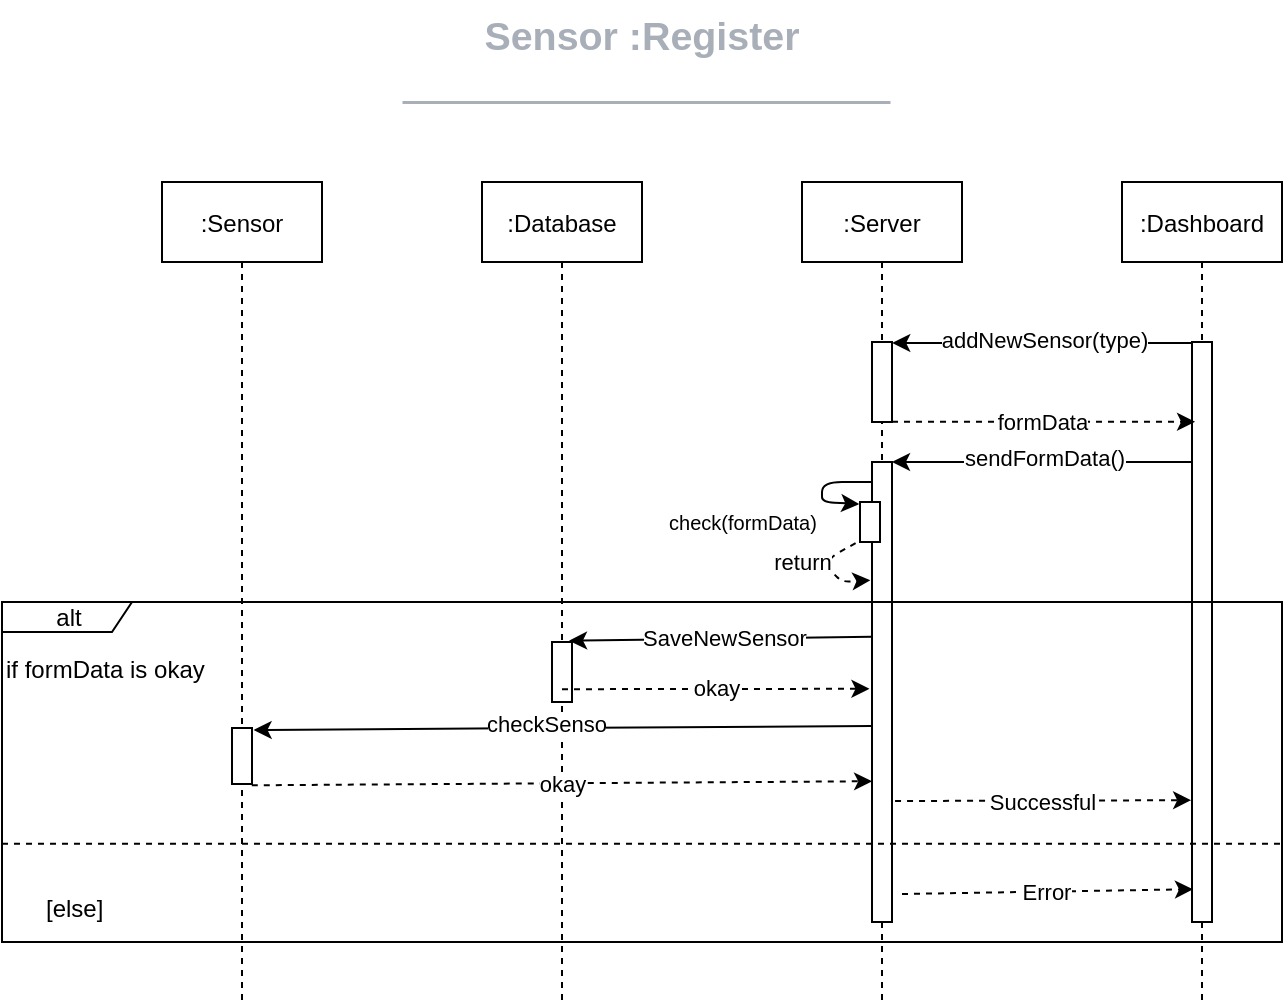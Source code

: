 <mxfile>
    <diagram id="kgpKYQtTHZ0yAKxKKP6v" name="Page-1">
        <mxGraphModel dx="760" dy="516" grid="1" gridSize="10" guides="1" tooltips="1" connect="1" arrows="1" fold="1" page="1" pageScale="1" pageWidth="850" pageHeight="1100" math="1" shadow="0">
            <root>
                <mxCell id="0"/>
                <mxCell id="1" parent="0"/>
                <mxCell id="45" value=":Sensor" style="shape=umlLifeline;perimeter=lifelinePerimeter;container=1;collapsible=0;recursiveResize=0;rounded=0;shadow=0;strokeWidth=1;" parent="1" vertex="1">
                    <mxGeometry x="80" y="90" width="80" height="410" as="geometry"/>
                </mxCell>
                <mxCell id="46" value="" style="points=[];perimeter=orthogonalPerimeter;rounded=0;shadow=0;strokeWidth=1;" parent="45" vertex="1">
                    <mxGeometry x="35" y="273" width="10" height="28" as="geometry"/>
                </mxCell>
                <mxCell id="48" value=":Server" style="shape=umlLifeline;perimeter=lifelinePerimeter;container=1;collapsible=0;recursiveResize=0;rounded=0;shadow=0;strokeWidth=1;" parent="1" vertex="1">
                    <mxGeometry x="400" y="90" width="80" height="410" as="geometry"/>
                </mxCell>
                <mxCell id="49" style="edgeStyle=none;html=1;dashed=1;" parent="48" source="50" target="48" edge="1">
                    <mxGeometry relative="1" as="geometry"/>
                </mxCell>
                <mxCell id="50" value="" style="points=[];perimeter=orthogonalPerimeter;rounded=0;shadow=0;strokeWidth=1;" parent="48" vertex="1">
                    <mxGeometry x="35" y="80" width="10" height="40" as="geometry"/>
                </mxCell>
                <mxCell id="104" style="edgeStyle=none;html=1;fontFamily=Helvetica;fontSize=12;fontColor=rgb(240, 240, 240);" parent="48" source="99" target="48" edge="1">
                    <mxGeometry relative="1" as="geometry"/>
                </mxCell>
                <mxCell id="99" value="" style="points=[];perimeter=orthogonalPerimeter;rounded=0;shadow=0;strokeWidth=1;" parent="48" vertex="1">
                    <mxGeometry x="35" y="140" width="10" height="230" as="geometry"/>
                </mxCell>
                <mxCell id="105" value="&lt;font color=&quot;#000000&quot; style=&quot;font-size: 10px;&quot;&gt;check(formData)&lt;/font&gt;" style="edgeStyle=none;html=1;fontFamily=Helvetica;fontSize=12;fontColor=rgb(240, 240, 240);entryX=-0.04;entryY=0.052;entryDx=0;entryDy=0;entryPerimeter=0;align=center;" parent="48" source="99" target="132" edge="1">
                    <mxGeometry x="-0.068" y="-20" relative="1" as="geometry">
                        <mxPoint x="25.68" y="167.016" as="targetPoint"/>
                        <Array as="points">
                            <mxPoint x="10" y="150"/>
                            <mxPoint x="10" y="160"/>
                        </Array>
                        <mxPoint x="-20" y="20" as="offset"/>
                    </mxGeometry>
                </mxCell>
                <mxCell id="109" style="edgeStyle=none;html=1;dashed=1;exitX=-0.02;exitY=1.022;exitDx=0;exitDy=0;exitPerimeter=0;entryX=-0.082;entryY=0.257;entryDx=0;entryDy=0;entryPerimeter=0;" parent="48" target="99" edge="1">
                    <mxGeometry relative="1" as="geometry">
                        <mxPoint x="26.8" y="180.528" as="sourcePoint"/>
                        <mxPoint x="33" y="219" as="targetPoint"/>
                        <Array as="points">
                            <mxPoint x="10" y="190"/>
                            <mxPoint x="20" y="200"/>
                        </Array>
                    </mxGeometry>
                </mxCell>
                <mxCell id="110" value="return" style="edgeLabel;html=1;align=center;verticalAlign=middle;resizable=0;points=[];" parent="109" vertex="1" connectable="0">
                    <mxGeometry x="0.124" y="-1" relative="1" as="geometry">
                        <mxPoint x="-15" y="-6" as="offset"/>
                    </mxGeometry>
                </mxCell>
                <mxCell id="130" style="edgeStyle=none;html=1;entryX=1.011;entryY=0.012;entryDx=0;entryDy=0;entryPerimeter=0;" parent="48" edge="1">
                    <mxGeometry relative="1" as="geometry">
                        <mxPoint x="194.89" y="140" as="sourcePoint"/>
                        <mxPoint x="45.0" y="140" as="targetPoint"/>
                    </mxGeometry>
                </mxCell>
                <mxCell id="131" value="sendFormData()" style="edgeLabel;html=1;align=center;verticalAlign=middle;resizable=0;points=[];" parent="130" vertex="1" connectable="0">
                    <mxGeometry x="0.119" y="-2" relative="1" as="geometry">
                        <mxPoint x="10" as="offset"/>
                    </mxGeometry>
                </mxCell>
                <mxCell id="132" value="" style="points=[];perimeter=orthogonalPerimeter;rounded=0;shadow=0;strokeWidth=1;" parent="48" vertex="1">
                    <mxGeometry x="29" y="160" width="10" height="20" as="geometry"/>
                </mxCell>
                <mxCell id="53" value=":Database" style="shape=umlLifeline;perimeter=lifelinePerimeter;container=1;collapsible=0;recursiveResize=0;rounded=0;shadow=0;strokeWidth=1;" parent="1" vertex="1">
                    <mxGeometry x="240" y="90" width="80" height="410" as="geometry"/>
                </mxCell>
                <mxCell id="54" value="" style="points=[];perimeter=orthogonalPerimeter;rounded=0;shadow=0;strokeWidth=1;" parent="53" vertex="1">
                    <mxGeometry x="35" y="230" width="10" height="30" as="geometry"/>
                </mxCell>
                <mxCell id="55" value=":Dashboard" style="shape=umlLifeline;perimeter=lifelinePerimeter;container=1;collapsible=0;recursiveResize=0;rounded=0;shadow=0;strokeWidth=1;" parent="1" vertex="1">
                    <mxGeometry x="560" y="90" width="80" height="410" as="geometry"/>
                </mxCell>
                <mxCell id="75" style="edgeStyle=none;html=1;dashed=1;" parent="55" source="56" target="55" edge="1">
                    <mxGeometry relative="1" as="geometry"/>
                </mxCell>
                <mxCell id="76" style="edgeStyle=none;html=1;dashed=1;" parent="55" source="56" target="55" edge="1">
                    <mxGeometry relative="1" as="geometry"/>
                </mxCell>
                <mxCell id="100" style="edgeStyle=none;html=1;fontFamily=Helvetica;fontSize=12;fontColor=rgb(240, 240, 240);" parent="55" source="56" target="55" edge="1">
                    <mxGeometry relative="1" as="geometry"/>
                </mxCell>
                <mxCell id="56" value="" style="points=[];perimeter=orthogonalPerimeter;rounded=0;shadow=0;strokeWidth=1;" parent="55" vertex="1">
                    <mxGeometry x="35" y="80" width="10" height="290" as="geometry"/>
                </mxCell>
                <mxCell id="67" value="" style="group;dropTarget=0;pointerEvents=0;" parent="1" vertex="1">
                    <mxGeometry width="640" height="45" as="geometry"/>
                </mxCell>
                <UserObject label="Sensor :Register" lucidchartObjectId="xs.zbXxAc2O0" id="68">
                    <mxCell style="points=[[0.318,0.967,0],[0.693,0.967,0]];html=1;overflow=block;blockSpacing=1;whiteSpace=wrap;fontSize=19.7;fontColor=#a9afb8;fontStyle=1;align=center;spacingLeft=7;spacingRight=7;spacingTop=2;spacing=3;strokeOpacity=0;fillOpacity=0;rounded=1;absoluteArcSize=1;arcSize=12;fillColor=#ffffff;strokeWidth=1.5;" parent="67" vertex="1">
                        <mxGeometry width="640" height="31" as="geometry"/>
                    </mxCell>
                </UserObject>
                <UserObject label="" lucidchartObjectId="xs.zP2.pqnG-" id="70">
                    <mxCell style="html=1;jettySize=18;whiteSpace=wrap;fontSize=13;fontFamily=Helvetica;strokeColor=#a9afb8;strokeOpacity=100;strokeWidth=1.5;rounded=0;startArrow=none;endArrow=none;" parent="67" edge="1">
                        <mxGeometry width="100" height="100" relative="1" as="geometry">
                            <Array as="points">
                                <mxPoint x="203" y="50" generated="1"/>
                                <mxPoint x="444" y="50" generated="1"/>
                            </Array>
                            <mxPoint x="200" y="50" as="sourcePoint"/>
                            <mxPoint x="444" y="50" as="targetPoint"/>
                        </mxGeometry>
                    </mxCell>
                </UserObject>
                <mxCell id="71" style="edgeStyle=none;html=1;entryX=1.011;entryY=0.012;entryDx=0;entryDy=0;entryPerimeter=0;" parent="1" source="56" target="50" edge="1">
                    <mxGeometry relative="1" as="geometry"/>
                </mxCell>
                <mxCell id="72" value="addNewSensor(type)" style="edgeLabel;html=1;align=center;verticalAlign=middle;resizable=0;points=[];" parent="71" vertex="1" connectable="0">
                    <mxGeometry x="0.119" y="-2" relative="1" as="geometry">
                        <mxPoint x="10" as="offset"/>
                    </mxGeometry>
                </mxCell>
                <mxCell id="73" style="edgeStyle=none;html=1;entryX=0.154;entryY=0.122;entryDx=0;entryDy=0;entryPerimeter=0;dashed=1;" parent="1" edge="1">
                    <mxGeometry relative="1" as="geometry">
                        <mxPoint x="445" y="209.88" as="sourcePoint"/>
                        <mxPoint x="596.54" y="209.88" as="targetPoint"/>
                    </mxGeometry>
                </mxCell>
                <mxCell id="74" value="formData" style="edgeLabel;html=1;align=center;verticalAlign=middle;resizable=0;points=[];" parent="73" vertex="1" connectable="0">
                    <mxGeometry x="0.124" y="-1" relative="1" as="geometry">
                        <mxPoint x="-10" y="-1" as="offset"/>
                    </mxGeometry>
                </mxCell>
                <mxCell id="129" value="okay" style="edgeStyle=none;html=1;entryX=0.005;entryY=0.694;entryDx=0;entryDy=0;entryPerimeter=0;dashed=1;exitX=0.989;exitY=1.023;exitDx=0;exitDy=0;exitPerimeter=0;" parent="1" source="46" target="99" edge="1">
                    <mxGeometry relative="1" as="geometry">
                        <mxPoint x="290" y="353.59" as="sourcePoint"/>
                        <mxPoint x="446.01" y="353.1" as="targetPoint"/>
                    </mxGeometry>
                </mxCell>
                <mxCell id="133" style="edgeStyle=none;html=1;entryX=-0.043;entryY=0.79;entryDx=0;entryDy=0;entryPerimeter=0;dashed=1;exitX=1.153;exitY=0.737;exitDx=0;exitDy=0;exitPerimeter=0;" parent="1" source="99" target="56" edge="1">
                    <mxGeometry relative="1" as="geometry">
                        <mxPoint x="455" y="380.0" as="sourcePoint"/>
                        <mxPoint x="606.54" y="380.0" as="targetPoint"/>
                    </mxGeometry>
                </mxCell>
                <mxCell id="134" value="Successful" style="edgeLabel;html=1;align=center;verticalAlign=middle;resizable=0;points=[];" parent="133" vertex="1" connectable="0">
                    <mxGeometry x="0.124" y="-1" relative="1" as="geometry">
                        <mxPoint x="-10" y="-1" as="offset"/>
                    </mxGeometry>
                </mxCell>
                <mxCell id="135" style="edgeStyle=none;html=1;entryX=0.049;entryY=0.42;entryDx=0;entryDy=0;entryPerimeter=0;dashed=1;" parent="1" edge="1">
                    <mxGeometry relative="1" as="geometry">
                        <mxPoint x="450" y="446" as="sourcePoint"/>
                        <mxPoint x="595.49" y="443.6" as="targetPoint"/>
                    </mxGeometry>
                </mxCell>
                <mxCell id="136" value="Error" style="edgeLabel;html=1;align=center;verticalAlign=middle;resizable=0;points=[];" parent="135" vertex="1" connectable="0">
                    <mxGeometry x="0.124" y="-1" relative="1" as="geometry">
                        <mxPoint x="-10" y="-1" as="offset"/>
                    </mxGeometry>
                </mxCell>
                <mxCell id="106" value="alt" style="shape=umlFrame;tabWidth=110;tabHeight=30;tabPosition=left;html=1;boundedLbl=1;labelInHeader=1;width=65;height=15;" parent="1" vertex="1">
                    <mxGeometry y="300" width="640" height="170" as="geometry"/>
                </mxCell>
                <mxCell id="107" value="if formData is okay" style="text" parent="106" vertex="1">
                    <mxGeometry width="100" height="20" relative="1" as="geometry">
                        <mxPoint y="20" as="offset"/>
                    </mxGeometry>
                </mxCell>
                <mxCell id="108" value="[else]" style="line;strokeWidth=1;dashed=1;labelPosition=center;verticalLabelPosition=bottom;align=left;verticalAlign=top;spacingLeft=20;spacingTop=15;" parent="106" vertex="1">
                    <mxGeometry y="117.513" width="640" height="6.8" as="geometry"/>
                </mxCell>
                <mxCell id="112" style="edgeStyle=none;html=1;entryX=0.852;entryY=-0.022;entryDx=0;entryDy=0;entryPerimeter=0;" parent="106" target="54" edge="1">
                    <mxGeometry relative="1" as="geometry">
                        <mxPoint x="434.89" y="17.436" as="sourcePoint"/>
                        <mxPoint x="285" y="17.436" as="targetPoint"/>
                    </mxGeometry>
                </mxCell>
                <mxCell id="113" value="SaveNewSensor" style="edgeLabel;html=1;align=center;verticalAlign=middle;resizable=0;points=[];" parent="112" vertex="1" connectable="0">
                    <mxGeometry x="0.119" y="-2" relative="1" as="geometry">
                        <mxPoint x="10" y="1" as="offset"/>
                    </mxGeometry>
                </mxCell>
                <mxCell id="114" value="okay" style="edgeStyle=none;html=1;entryX=-0.126;entryY=0.493;entryDx=0;entryDy=0;entryPerimeter=0;dashed=1;" parent="106" target="99" edge="1">
                    <mxGeometry relative="1" as="geometry">
                        <mxPoint x="280" y="43.59" as="sourcePoint"/>
                        <mxPoint x="431.54" y="43.59" as="targetPoint"/>
                    </mxGeometry>
                </mxCell>
                <mxCell id="127" style="edgeStyle=none;html=1;entryX=1.081;entryY=0.036;entryDx=0;entryDy=0;entryPerimeter=0;" parent="106" target="46" edge="1">
                    <mxGeometry relative="1" as="geometry">
                        <mxPoint x="434.89" y="62.0" as="sourcePoint"/>
                        <mxPoint x="125.46" y="64.24" as="targetPoint"/>
                    </mxGeometry>
                </mxCell>
                <mxCell id="128" value="checkSenso" style="edgeLabel;html=1;align=center;verticalAlign=middle;resizable=0;points=[];" parent="127" vertex="1" connectable="0">
                    <mxGeometry x="0.119" y="-2" relative="1" as="geometry">
                        <mxPoint x="10" as="offset"/>
                    </mxGeometry>
                </mxCell>
            </root>
        </mxGraphModel>
    </diagram>
</mxfile>
